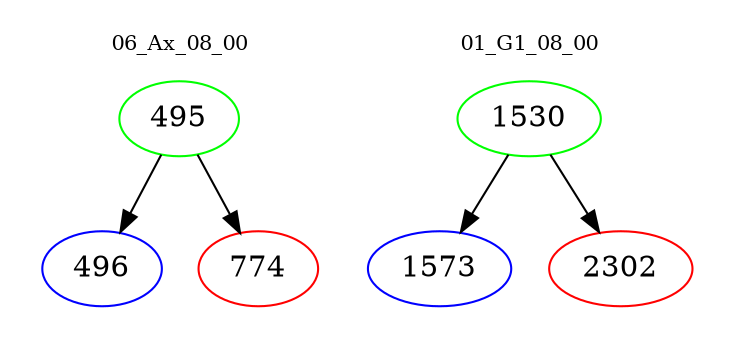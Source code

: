digraph{
subgraph cluster_0 {
color = white
label = "06_Ax_08_00";
fontsize=10;
T0_495 [label="495", color="green"]
T0_495 -> T0_496 [color="black"]
T0_496 [label="496", color="blue"]
T0_495 -> T0_774 [color="black"]
T0_774 [label="774", color="red"]
}
subgraph cluster_1 {
color = white
label = "01_G1_08_00";
fontsize=10;
T1_1530 [label="1530", color="green"]
T1_1530 -> T1_1573 [color="black"]
T1_1573 [label="1573", color="blue"]
T1_1530 -> T1_2302 [color="black"]
T1_2302 [label="2302", color="red"]
}
}
